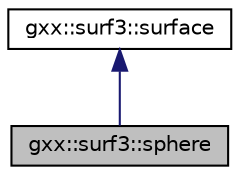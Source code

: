 digraph "gxx::surf3::sphere"
{
  edge [fontname="Helvetica",fontsize="10",labelfontname="Helvetica",labelfontsize="10"];
  node [fontname="Helvetica",fontsize="10",shape=record];
  Node1 [label="gxx::surf3::sphere",height=0.2,width=0.4,color="black", fillcolor="grey75", style="filled", fontcolor="black"];
  Node2 -> Node1 [dir="back",color="midnightblue",fontsize="10",style="solid",fontname="Helvetica"];
  Node2 [label="gxx::surf3::surface",height=0.2,width=0.4,color="black", fillcolor="white", style="filled",URL="$classgxx_1_1surf3_1_1surface.html"];
}
